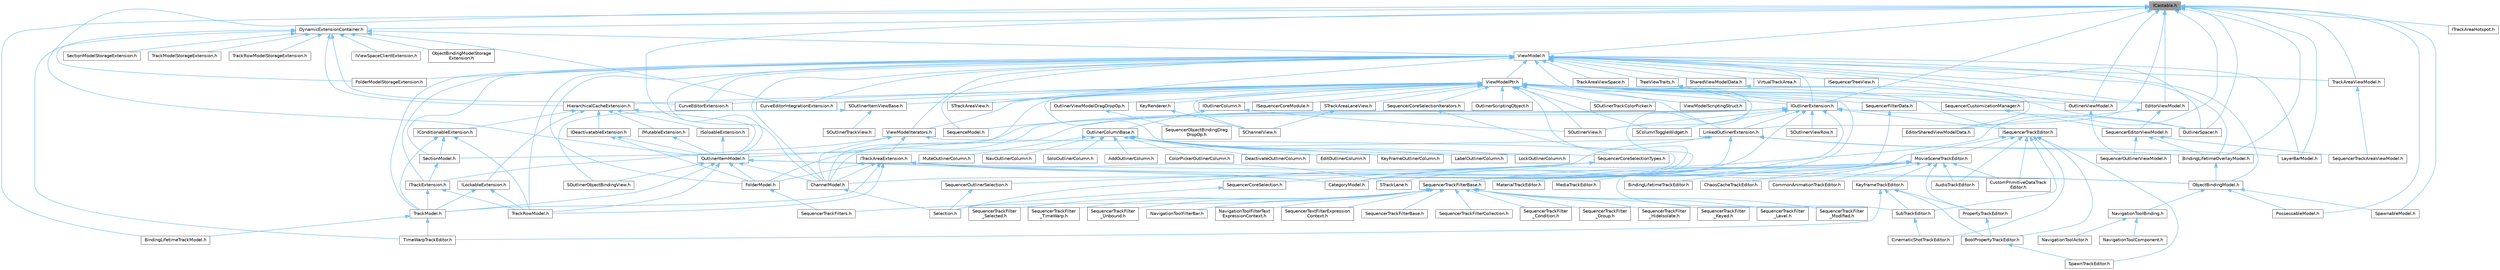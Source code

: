 digraph "ICastable.h"
{
 // INTERACTIVE_SVG=YES
 // LATEX_PDF_SIZE
  bgcolor="transparent";
  edge [fontname=Helvetica,fontsize=10,labelfontname=Helvetica,labelfontsize=10];
  node [fontname=Helvetica,fontsize=10,shape=box,height=0.2,width=0.4];
  Node1 [id="Node000001",label="ICastable.h",height=0.2,width=0.4,color="gray40", fillcolor="grey60", style="filled", fontcolor="black",tooltip=" "];
  Node1 -> Node2 [id="edge1_Node000001_Node000002",dir="back",color="steelblue1",style="solid",tooltip=" "];
  Node2 [id="Node000002",label="BindingLifetimeOverlayModel.h",height=0.2,width=0.4,color="grey40", fillcolor="white", style="filled",URL="$d2/d69/BindingLifetimeOverlayModel_8h.html",tooltip=" "];
  Node2 -> Node3 [id="edge2_Node000002_Node000003",dir="back",color="steelblue1",style="solid",tooltip=" "];
  Node3 [id="Node000003",label="ObjectBindingModel.h",height=0.2,width=0.4,color="grey40", fillcolor="white", style="filled",URL="$de/dbc/ObjectBindingModel_8h.html",tooltip=" "];
  Node3 -> Node4 [id="edge3_Node000003_Node000004",dir="back",color="steelblue1",style="solid",tooltip=" "];
  Node4 [id="Node000004",label="NavigationToolBinding.h",height=0.2,width=0.4,color="grey40", fillcolor="white", style="filled",URL="$d0/db5/NavigationToolBinding_8h.html",tooltip=" "];
  Node4 -> Node5 [id="edge4_Node000004_Node000005",dir="back",color="steelblue1",style="solid",tooltip=" "];
  Node5 [id="Node000005",label="NavigationToolActor.h",height=0.2,width=0.4,color="grey40", fillcolor="white", style="filled",URL="$d6/da8/NavigationToolActor_8h.html",tooltip=" "];
  Node4 -> Node6 [id="edge5_Node000004_Node000006",dir="back",color="steelblue1",style="solid",tooltip=" "];
  Node6 [id="Node000006",label="NavigationToolComponent.h",height=0.2,width=0.4,color="grey40", fillcolor="white", style="filled",URL="$d7/dfc/NavigationToolComponent_8h.html",tooltip=" "];
  Node3 -> Node7 [id="edge6_Node000003_Node000007",dir="back",color="steelblue1",style="solid",tooltip=" "];
  Node7 [id="Node000007",label="PossessableModel.h",height=0.2,width=0.4,color="grey40", fillcolor="white", style="filled",URL="$d5/d01/PossessableModel_8h.html",tooltip=" "];
  Node3 -> Node8 [id="edge7_Node000003_Node000008",dir="back",color="steelblue1",style="solid",tooltip=" "];
  Node8 [id="Node000008",label="SpawnableModel.h",height=0.2,width=0.4,color="grey40", fillcolor="white", style="filled",URL="$d0/dd5/SpawnableModel_8h.html",tooltip=" "];
  Node1 -> Node9 [id="edge8_Node000001_Node000009",dir="back",color="steelblue1",style="solid",tooltip=" "];
  Node9 [id="Node000009",label="BindingLifetimeTrackModel.h",height=0.2,width=0.4,color="grey40", fillcolor="white", style="filled",URL="$d5/d30/BindingLifetimeTrackModel_8h.html",tooltip=" "];
  Node1 -> Node10 [id="edge9_Node000001_Node000010",dir="back",color="steelblue1",style="solid",tooltip=" "];
  Node10 [id="Node000010",label="CategoryModel.h",height=0.2,width=0.4,color="grey40", fillcolor="white", style="filled",URL="$db/dfe/CategoryModel_8h.html",tooltip=" "];
  Node1 -> Node11 [id="edge10_Node000001_Node000011",dir="back",color="steelblue1",style="solid",tooltip=" "];
  Node11 [id="Node000011",label="ChannelModel.h",height=0.2,width=0.4,color="grey40", fillcolor="white", style="filled",URL="$de/d30/ChannelModel_8h.html",tooltip=" "];
  Node11 -> Node12 [id="edge11_Node000011_Node000012",dir="back",color="steelblue1",style="solid",tooltip=" "];
  Node12 [id="Node000012",label="Selection.h",height=0.2,width=0.4,color="grey40", fillcolor="white", style="filled",URL="$dd/dc2/Editor_2Sequencer_2Public_2MVVM_2Selection_2Selection_8h.html",tooltip=" "];
  Node1 -> Node13 [id="edge12_Node000001_Node000013",dir="back",color="steelblue1",style="solid",tooltip=" "];
  Node13 [id="Node000013",label="DynamicExtensionContainer.h",height=0.2,width=0.4,color="grey40", fillcolor="white", style="filled",URL="$db/d88/DynamicExtensionContainer_8h.html",tooltip=" "];
  Node13 -> Node14 [id="edge13_Node000013_Node000014",dir="back",color="steelblue1",style="solid",tooltip=" "];
  Node14 [id="Node000014",label="CurveEditorExtension.h",height=0.2,width=0.4,color="grey40", fillcolor="white", style="filled",URL="$da/d91/CurveEditorExtension_8h.html",tooltip=" "];
  Node13 -> Node15 [id="edge14_Node000013_Node000015",dir="back",color="steelblue1",style="solid",tooltip=" "];
  Node15 [id="Node000015",label="CurveEditorIntegrationExtension.h",height=0.2,width=0.4,color="grey40", fillcolor="white", style="filled",URL="$d9/ddc/CurveEditorIntegrationExtension_8h.html",tooltip=" "];
  Node13 -> Node16 [id="edge15_Node000013_Node000016",dir="back",color="steelblue1",style="solid",tooltip=" "];
  Node16 [id="Node000016",label="FolderModelStorageExtension.h",height=0.2,width=0.4,color="grey40", fillcolor="white", style="filled",URL="$d6/d60/FolderModelStorageExtension_8h.html",tooltip=" "];
  Node13 -> Node17 [id="edge16_Node000013_Node000017",dir="back",color="steelblue1",style="solid",tooltip=" "];
  Node17 [id="Node000017",label="HierarchicalCacheExtension.h",height=0.2,width=0.4,color="grey40", fillcolor="white", style="filled",URL="$da/d29/HierarchicalCacheExtension_8h.html",tooltip=" "];
  Node17 -> Node18 [id="edge17_Node000017_Node000018",dir="back",color="steelblue1",style="solid",tooltip=" "];
  Node18 [id="Node000018",label="IConditionableExtension.h",height=0.2,width=0.4,color="grey40", fillcolor="white", style="filled",URL="$d3/d60/IConditionableExtension_8h.html",tooltip=" "];
  Node18 -> Node19 [id="edge18_Node000018_Node000019",dir="back",color="steelblue1",style="solid",tooltip=" "];
  Node19 [id="Node000019",label="SectionModel.h",height=0.2,width=0.4,color="grey40", fillcolor="white", style="filled",URL="$d7/d0c/SectionModel_8h.html",tooltip=" "];
  Node19 -> Node20 [id="edge19_Node000019_Node000020",dir="back",color="steelblue1",style="solid",tooltip=" "];
  Node20 [id="Node000020",label="ITrackExtension.h",height=0.2,width=0.4,color="grey40", fillcolor="white", style="filled",URL="$d4/d09/ITrackExtension_8h.html",tooltip=" "];
  Node20 -> Node21 [id="edge20_Node000020_Node000021",dir="back",color="steelblue1",style="solid",tooltip=" "];
  Node21 [id="Node000021",label="TrackModel.h",height=0.2,width=0.4,color="grey40", fillcolor="white", style="filled",URL="$db/d94/TrackModel_8h.html",tooltip=" "];
  Node21 -> Node9 [id="edge21_Node000021_Node000009",dir="back",color="steelblue1",style="solid",tooltip=" "];
  Node21 -> Node22 [id="edge22_Node000021_Node000022",dir="back",color="steelblue1",style="solid",tooltip=" "];
  Node22 [id="Node000022",label="TimeWarpTrackEditor.h",height=0.2,width=0.4,color="grey40", fillcolor="white", style="filled",URL="$dc/d2e/TimeWarpTrackEditor_8h.html",tooltip=" "];
  Node20 -> Node23 [id="edge23_Node000020_Node000023",dir="back",color="steelblue1",style="solid",tooltip=" "];
  Node23 [id="Node000023",label="TrackRowModel.h",height=0.2,width=0.4,color="grey40", fillcolor="white", style="filled",URL="$d8/db5/TrackRowModel_8h.html",tooltip=" "];
  Node18 -> Node21 [id="edge24_Node000018_Node000021",dir="back",color="steelblue1",style="solid",tooltip=" "];
  Node18 -> Node23 [id="edge25_Node000018_Node000023",dir="back",color="steelblue1",style="solid",tooltip=" "];
  Node17 -> Node24 [id="edge26_Node000017_Node000024",dir="back",color="steelblue1",style="solid",tooltip=" "];
  Node24 [id="Node000024",label="IDeactivatableExtension.h",height=0.2,width=0.4,color="grey40", fillcolor="white", style="filled",URL="$dd/d9e/IDeactivatableExtension_8h.html",tooltip=" "];
  Node24 -> Node25 [id="edge27_Node000024_Node000025",dir="back",color="steelblue1",style="solid",tooltip=" "];
  Node25 [id="Node000025",label="FolderModel.h",height=0.2,width=0.4,color="grey40", fillcolor="white", style="filled",URL="$d4/d1d/FolderModel_8h.html",tooltip=" "];
  Node25 -> Node26 [id="edge28_Node000025_Node000026",dir="back",color="steelblue1",style="solid",tooltip=" "];
  Node26 [id="Node000026",label="SequencerTrackFilters.h",height=0.2,width=0.4,color="grey40", fillcolor="white", style="filled",URL="$df/d72/SequencerTrackFilters_8h.html",tooltip=" "];
  Node24 -> Node27 [id="edge29_Node000024_Node000027",dir="back",color="steelblue1",style="solid",tooltip=" "];
  Node27 [id="Node000027",label="OutlinerItemModel.h",height=0.2,width=0.4,color="grey40", fillcolor="white", style="filled",URL="$da/dbf/OutlinerItemModel_8h.html",tooltip=" "];
  Node27 -> Node10 [id="edge30_Node000027_Node000010",dir="back",color="steelblue1",style="solid",tooltip=" "];
  Node27 -> Node11 [id="edge31_Node000027_Node000011",dir="back",color="steelblue1",style="solid",tooltip=" "];
  Node27 -> Node25 [id="edge32_Node000027_Node000025",dir="back",color="steelblue1",style="solid",tooltip=" "];
  Node27 -> Node3 [id="edge33_Node000027_Node000003",dir="back",color="steelblue1",style="solid",tooltip=" "];
  Node27 -> Node28 [id="edge34_Node000027_Node000028",dir="back",color="steelblue1",style="solid",tooltip=" "];
  Node28 [id="Node000028",label="SOutlinerObjectBindingView.h",height=0.2,width=0.4,color="grey40", fillcolor="white", style="filled",URL="$d1/dfa/SOutlinerObjectBindingView_8h.html",tooltip=" "];
  Node27 -> Node21 [id="edge35_Node000027_Node000021",dir="back",color="steelblue1",style="solid",tooltip=" "];
  Node27 -> Node23 [id="edge36_Node000027_Node000023",dir="back",color="steelblue1",style="solid",tooltip=" "];
  Node17 -> Node29 [id="edge37_Node000017_Node000029",dir="back",color="steelblue1",style="solid",tooltip=" "];
  Node29 [id="Node000029",label="ILockableExtension.h",height=0.2,width=0.4,color="grey40", fillcolor="white", style="filled",URL="$dd/d3f/ILockableExtension_8h.html",tooltip=" "];
  Node29 -> Node21 [id="edge38_Node000029_Node000021",dir="back",color="steelblue1",style="solid",tooltip=" "];
  Node29 -> Node23 [id="edge39_Node000029_Node000023",dir="back",color="steelblue1",style="solid",tooltip=" "];
  Node17 -> Node30 [id="edge40_Node000017_Node000030",dir="back",color="steelblue1",style="solid",tooltip=" "];
  Node30 [id="Node000030",label="IMutableExtension.h",height=0.2,width=0.4,color="grey40", fillcolor="white", style="filled",URL="$d9/dca/IMutableExtension_8h.html",tooltip=" "];
  Node30 -> Node27 [id="edge41_Node000030_Node000027",dir="back",color="steelblue1",style="solid",tooltip=" "];
  Node17 -> Node31 [id="edge42_Node000017_Node000031",dir="back",color="steelblue1",style="solid",tooltip=" "];
  Node31 [id="Node000031",label="ISoloableExtension.h",height=0.2,width=0.4,color="grey40", fillcolor="white", style="filled",URL="$d8/d58/ISoloableExtension_8h.html",tooltip=" "];
  Node31 -> Node27 [id="edge43_Node000031_Node000027",dir="back",color="steelblue1",style="solid",tooltip=" "];
  Node17 -> Node27 [id="edge44_Node000017_Node000027",dir="back",color="steelblue1",style="solid",tooltip=" "];
  Node13 -> Node32 [id="edge45_Node000013_Node000032",dir="back",color="steelblue1",style="solid",tooltip=" "];
  Node32 [id="Node000032",label="IViewSpaceClientExtension.h",height=0.2,width=0.4,color="grey40", fillcolor="white", style="filled",URL="$d4/d5c/IViewSpaceClientExtension_8h.html",tooltip=" "];
  Node13 -> Node33 [id="edge46_Node000013_Node000033",dir="back",color="steelblue1",style="solid",tooltip=" "];
  Node33 [id="Node000033",label="ObjectBindingModelStorage\lExtension.h",height=0.2,width=0.4,color="grey40", fillcolor="white", style="filled",URL="$d0/d9f/ObjectBindingModelStorageExtension_8h.html",tooltip=" "];
  Node13 -> Node34 [id="edge47_Node000013_Node000034",dir="back",color="steelblue1",style="solid",tooltip=" "];
  Node34 [id="Node000034",label="SectionModelStorageExtension.h",height=0.2,width=0.4,color="grey40", fillcolor="white", style="filled",URL="$dd/d78/SectionModelStorageExtension_8h.html",tooltip=" "];
  Node13 -> Node22 [id="edge48_Node000013_Node000022",dir="back",color="steelblue1",style="solid",tooltip=" "];
  Node13 -> Node35 [id="edge49_Node000013_Node000035",dir="back",color="steelblue1",style="solid",tooltip=" "];
  Node35 [id="Node000035",label="TrackModelStorageExtension.h",height=0.2,width=0.4,color="grey40", fillcolor="white", style="filled",URL="$d8/d98/TrackModelStorageExtension_8h.html",tooltip=" "];
  Node13 -> Node36 [id="edge50_Node000013_Node000036",dir="back",color="steelblue1",style="solid",tooltip=" "];
  Node36 [id="Node000036",label="TrackRowModelStorageExtension.h",height=0.2,width=0.4,color="grey40", fillcolor="white", style="filled",URL="$d7/d9d/TrackRowModelStorageExtension_8h.html",tooltip=" "];
  Node13 -> Node37 [id="edge51_Node000013_Node000037",dir="back",color="steelblue1",style="solid",tooltip=" "];
  Node37 [id="Node000037",label="ViewModel.h",height=0.2,width=0.4,color="grey40", fillcolor="white", style="filled",URL="$d1/df9/ViewModel_8h.html",tooltip=" "];
  Node37 -> Node2 [id="edge52_Node000037_Node000002",dir="back",color="steelblue1",style="solid",tooltip=" "];
  Node37 -> Node10 [id="edge53_Node000037_Node000010",dir="back",color="steelblue1",style="solid",tooltip=" "];
  Node37 -> Node11 [id="edge54_Node000037_Node000011",dir="back",color="steelblue1",style="solid",tooltip=" "];
  Node37 -> Node14 [id="edge55_Node000037_Node000014",dir="back",color="steelblue1",style="solid",tooltip=" "];
  Node37 -> Node15 [id="edge56_Node000037_Node000015",dir="back",color="steelblue1",style="solid",tooltip=" "];
  Node37 -> Node38 [id="edge57_Node000037_Node000038",dir="back",color="steelblue1",style="solid",tooltip=" "];
  Node38 [id="Node000038",label="EditorViewModel.h",height=0.2,width=0.4,color="grey40", fillcolor="white", style="filled",URL="$da/d6b/EditorViewModel_8h.html",tooltip=" "];
  Node38 -> Node39 [id="edge58_Node000038_Node000039",dir="back",color="steelblue1",style="solid",tooltip=" "];
  Node39 [id="Node000039",label="EditorSharedViewModelData.h",height=0.2,width=0.4,color="grey40", fillcolor="white", style="filled",URL="$dd/dc7/EditorSharedViewModelData_8h.html",tooltip=" "];
  Node38 -> Node40 [id="edge59_Node000038_Node000040",dir="back",color="steelblue1",style="solid",tooltip=" "];
  Node40 [id="Node000040",label="SequencerEditorViewModel.h",height=0.2,width=0.4,color="grey40", fillcolor="white", style="filled",URL="$da/d57/SequencerEditorViewModel_8h.html",tooltip=" "];
  Node40 -> Node2 [id="edge60_Node000040_Node000002",dir="back",color="steelblue1",style="solid",tooltip=" "];
  Node40 -> Node41 [id="edge61_Node000040_Node000041",dir="back",color="steelblue1",style="solid",tooltip=" "];
  Node41 [id="Node000041",label="SequencerOutlinerViewModel.h",height=0.2,width=0.4,color="grey40", fillcolor="white", style="filled",URL="$da/d12/SequencerOutlinerViewModel_8h.html",tooltip=" "];
  Node40 -> Node42 [id="edge62_Node000040_Node000042",dir="back",color="steelblue1",style="solid",tooltip=" "];
  Node42 [id="Node000042",label="SequencerTrackAreaViewModel.h",height=0.2,width=0.4,color="grey40", fillcolor="white", style="filled",URL="$d9/dd2/SequencerTrackAreaViewModel_8h.html",tooltip=" "];
  Node37 -> Node25 [id="edge63_Node000037_Node000025",dir="back",color="steelblue1",style="solid",tooltip=" "];
  Node37 -> Node16 [id="edge64_Node000037_Node000016",dir="back",color="steelblue1",style="solid",tooltip=" "];
  Node37 -> Node43 [id="edge65_Node000037_Node000043",dir="back",color="steelblue1",style="solid",tooltip=" "];
  Node43 [id="Node000043",label="IOutlinerExtension.h",height=0.2,width=0.4,color="grey40", fillcolor="white", style="filled",URL="$db/d1a/IOutlinerExtension_8h.html",tooltip=" "];
  Node43 -> Node10 [id="edge66_Node000043_Node000010",dir="back",color="steelblue1",style="solid",tooltip=" "];
  Node43 -> Node11 [id="edge67_Node000043_Node000011",dir="back",color="steelblue1",style="solid",tooltip=" "];
  Node43 -> Node25 [id="edge68_Node000043_Node000025",dir="back",color="steelblue1",style="solid",tooltip=" "];
  Node43 -> Node44 [id="edge69_Node000043_Node000044",dir="back",color="steelblue1",style="solid",tooltip=" "];
  Node44 [id="Node000044",label="ISequencerTrackEditor.h",height=0.2,width=0.4,color="grey40", fillcolor="white", style="filled",URL="$df/dca/ISequencerTrackEditor_8h.html",tooltip=" "];
  Node44 -> Node45 [id="edge70_Node000044_Node000045",dir="back",color="steelblue1",style="solid",tooltip=" "];
  Node45 [id="Node000045",label="AudioTrackEditor.h",height=0.2,width=0.4,color="grey40", fillcolor="white", style="filled",URL="$dd/d96/AudioTrackEditor_8h.html",tooltip=" "];
  Node44 -> Node46 [id="edge71_Node000044_Node000046",dir="back",color="steelblue1",style="solid",tooltip=" "];
  Node46 [id="Node000046",label="BoolPropertyTrackEditor.h",height=0.2,width=0.4,color="grey40", fillcolor="white", style="filled",URL="$db/d07/BoolPropertyTrackEditor_8h.html",tooltip=" "];
  Node46 -> Node47 [id="edge72_Node000046_Node000047",dir="back",color="steelblue1",style="solid",tooltip=" "];
  Node47 [id="Node000047",label="SpawnTrackEditor.h",height=0.2,width=0.4,color="grey40", fillcolor="white", style="filled",URL="$d5/dac/SpawnTrackEditor_8h.html",tooltip=" "];
  Node44 -> Node48 [id="edge73_Node000044_Node000048",dir="back",color="steelblue1",style="solid",tooltip=" "];
  Node48 [id="Node000048",label="CinematicShotTrackEditor.h",height=0.2,width=0.4,color="grey40", fillcolor="white", style="filled",URL="$d3/d0c/CinematicShotTrackEditor_8h.html",tooltip=" "];
  Node44 -> Node49 [id="edge74_Node000044_Node000049",dir="back",color="steelblue1",style="solid",tooltip=" "];
  Node49 [id="Node000049",label="CustomPrimitiveDataTrack\lEditor.h",height=0.2,width=0.4,color="grey40", fillcolor="white", style="filled",URL="$dc/d8f/CustomPrimitiveDataTrackEditor_8h.html",tooltip=" "];
  Node44 -> Node50 [id="edge75_Node000044_Node000050",dir="back",color="steelblue1",style="solid",tooltip=" "];
  Node50 [id="Node000050",label="MaterialTrackEditor.h",height=0.2,width=0.4,color="grey40", fillcolor="white", style="filled",URL="$d1/d9f/MaterialTrackEditor_8h.html",tooltip=" "];
  Node44 -> Node51 [id="edge76_Node000044_Node000051",dir="back",color="steelblue1",style="solid",tooltip=" "];
  Node51 [id="Node000051",label="MovieSceneTrackEditor.h",height=0.2,width=0.4,color="grey40", fillcolor="white", style="filled",URL="$db/d6c/MovieSceneTrackEditor_8h.html",tooltip=" "];
  Node51 -> Node45 [id="edge77_Node000051_Node000045",dir="back",color="steelblue1",style="solid",tooltip=" "];
  Node51 -> Node52 [id="edge78_Node000051_Node000052",dir="back",color="steelblue1",style="solid",tooltip=" "];
  Node52 [id="Node000052",label="BindingLifetimeTrackEditor.h",height=0.2,width=0.4,color="grey40", fillcolor="white", style="filled",URL="$db/d3c/BindingLifetimeTrackEditor_8h.html",tooltip=" "];
  Node51 -> Node53 [id="edge79_Node000051_Node000053",dir="back",color="steelblue1",style="solid",tooltip=" "];
  Node53 [id="Node000053",label="ChaosCacheTrackEditor.h",height=0.2,width=0.4,color="grey40", fillcolor="white", style="filled",URL="$db/d36/ChaosCacheTrackEditor_8h.html",tooltip=" "];
  Node51 -> Node54 [id="edge80_Node000051_Node000054",dir="back",color="steelblue1",style="solid",tooltip=" "];
  Node54 [id="Node000054",label="CommonAnimationTrackEditor.h",height=0.2,width=0.4,color="grey40", fillcolor="white", style="filled",URL="$d9/d6e/CommonAnimationTrackEditor_8h.html",tooltip=" "];
  Node51 -> Node49 [id="edge81_Node000051_Node000049",dir="back",color="steelblue1",style="solid",tooltip=" "];
  Node51 -> Node55 [id="edge82_Node000051_Node000055",dir="back",color="steelblue1",style="solid",tooltip=" "];
  Node55 [id="Node000055",label="KeyframeTrackEditor.h",height=0.2,width=0.4,color="grey40", fillcolor="white", style="filled",URL="$dd/d47/KeyframeTrackEditor_8h.html",tooltip=" "];
  Node55 -> Node46 [id="edge83_Node000055_Node000046",dir="back",color="steelblue1",style="solid",tooltip=" "];
  Node55 -> Node56 [id="edge84_Node000055_Node000056",dir="back",color="steelblue1",style="solid",tooltip=" "];
  Node56 [id="Node000056",label="PropertyTrackEditor.h",height=0.2,width=0.4,color="grey40", fillcolor="white", style="filled",URL="$da/d9a/PropertyTrackEditor_8h.html",tooltip=" "];
  Node56 -> Node46 [id="edge85_Node000056_Node000046",dir="back",color="steelblue1",style="solid",tooltip=" "];
  Node55 -> Node57 [id="edge86_Node000055_Node000057",dir="back",color="steelblue1",style="solid",tooltip=" "];
  Node57 [id="Node000057",label="SubTrackEditor.h",height=0.2,width=0.4,color="grey40", fillcolor="white", style="filled",URL="$d8/d5b/SubTrackEditor_8h.html",tooltip=" "];
  Node57 -> Node48 [id="edge87_Node000057_Node000048",dir="back",color="steelblue1",style="solid",tooltip=" "];
  Node55 -> Node22 [id="edge88_Node000055_Node000022",dir="back",color="steelblue1",style="solid",tooltip=" "];
  Node51 -> Node50 [id="edge89_Node000051_Node000050",dir="back",color="steelblue1",style="solid",tooltip=" "];
  Node51 -> Node58 [id="edge90_Node000051_Node000058",dir="back",color="steelblue1",style="solid",tooltip=" "];
  Node58 [id="Node000058",label="MediaTrackEditor.h",height=0.2,width=0.4,color="grey40", fillcolor="white", style="filled",URL="$d0/d41/MediaTrackEditor_8h.html",tooltip=" "];
  Node51 -> Node56 [id="edge91_Node000051_Node000056",dir="back",color="steelblue1",style="solid",tooltip=" "];
  Node51 -> Node59 [id="edge92_Node000051_Node000059",dir="back",color="steelblue1",style="solid",tooltip=" "];
  Node59 [id="Node000059",label="SequencerTrackFilterBase.h",height=0.2,width=0.4,color="grey40", fillcolor="white", style="filled",URL="$d8/def/Filters_2SequencerTrackFilterBase_8h.html",tooltip=" "];
  Node59 -> Node60 [id="edge93_Node000059_Node000060",dir="back",color="steelblue1",style="solid",tooltip=" "];
  Node60 [id="Node000060",label="NavigationToolFilterBar.h",height=0.2,width=0.4,color="grey40", fillcolor="white", style="filled",URL="$df/d14/NavigationToolFilterBar_8h.html",tooltip=" "];
  Node59 -> Node61 [id="edge94_Node000059_Node000061",dir="back",color="steelblue1",style="solid",tooltip=" "];
  Node61 [id="Node000061",label="NavigationToolFilterText\lExpressionContext.h",height=0.2,width=0.4,color="grey40", fillcolor="white", style="filled",URL="$d8/dd2/NavigationToolFilterTextExpressionContext_8h.html",tooltip=" "];
  Node59 -> Node62 [id="edge95_Node000059_Node000062",dir="back",color="steelblue1",style="solid",tooltip=" "];
  Node62 [id="Node000062",label="SequencerTextFilterExpression\lContext.h",height=0.2,width=0.4,color="grey40", fillcolor="white", style="filled",URL="$d0/d9f/SequencerTextFilterExpressionContext_8h.html",tooltip=" "];
  Node59 -> Node63 [id="edge96_Node000059_Node000063",dir="back",color="steelblue1",style="solid",tooltip=" "];
  Node63 [id="Node000063",label="SequencerTrackFilterBase.h",height=0.2,width=0.4,color="grey40", fillcolor="white", style="filled",URL="$d8/d4d/SequencerTrackFilterBase_8h.html",tooltip=" "];
  Node59 -> Node64 [id="edge97_Node000059_Node000064",dir="back",color="steelblue1",style="solid",tooltip=" "];
  Node64 [id="Node000064",label="SequencerTrackFilterCollection.h",height=0.2,width=0.4,color="grey40", fillcolor="white", style="filled",URL="$d8/de2/SequencerTrackFilterCollection_8h.html",tooltip=" "];
  Node59 -> Node65 [id="edge98_Node000059_Node000065",dir="back",color="steelblue1",style="solid",tooltip=" "];
  Node65 [id="Node000065",label="SequencerTrackFilter\l_Condition.h",height=0.2,width=0.4,color="grey40", fillcolor="white", style="filled",URL="$df/d17/SequencerTrackFilter__Condition_8h.html",tooltip=" "];
  Node59 -> Node66 [id="edge99_Node000059_Node000066",dir="back",color="steelblue1",style="solid",tooltip=" "];
  Node66 [id="Node000066",label="SequencerTrackFilter\l_Group.h",height=0.2,width=0.4,color="grey40", fillcolor="white", style="filled",URL="$da/dea/SequencerTrackFilter__Group_8h.html",tooltip=" "];
  Node59 -> Node67 [id="edge100_Node000059_Node000067",dir="back",color="steelblue1",style="solid",tooltip=" "];
  Node67 [id="Node000067",label="SequencerTrackFilter\l_HideIsolate.h",height=0.2,width=0.4,color="grey40", fillcolor="white", style="filled",URL="$d3/d55/SequencerTrackFilter__HideIsolate_8h.html",tooltip=" "];
  Node59 -> Node68 [id="edge101_Node000059_Node000068",dir="back",color="steelblue1",style="solid",tooltip=" "];
  Node68 [id="Node000068",label="SequencerTrackFilter\l_Keyed.h",height=0.2,width=0.4,color="grey40", fillcolor="white", style="filled",URL="$d4/d2d/SequencerTrackFilter__Keyed_8h.html",tooltip=" "];
  Node59 -> Node69 [id="edge102_Node000059_Node000069",dir="back",color="steelblue1",style="solid",tooltip=" "];
  Node69 [id="Node000069",label="SequencerTrackFilter\l_Level.h",height=0.2,width=0.4,color="grey40", fillcolor="white", style="filled",URL="$d2/d6c/SequencerTrackFilter__Level_8h.html",tooltip=" "];
  Node59 -> Node70 [id="edge103_Node000059_Node000070",dir="back",color="steelblue1",style="solid",tooltip=" "];
  Node70 [id="Node000070",label="SequencerTrackFilter\l_Modified.h",height=0.2,width=0.4,color="grey40", fillcolor="white", style="filled",URL="$d0/dd9/SequencerTrackFilter__Modified_8h.html",tooltip=" "];
  Node59 -> Node71 [id="edge104_Node000059_Node000071",dir="back",color="steelblue1",style="solid",tooltip=" "];
  Node71 [id="Node000071",label="SequencerTrackFilter\l_Selected.h",height=0.2,width=0.4,color="grey40", fillcolor="white", style="filled",URL="$dc/d54/SequencerTrackFilter__Selected_8h.html",tooltip=" "];
  Node59 -> Node72 [id="edge105_Node000059_Node000072",dir="back",color="steelblue1",style="solid",tooltip=" "];
  Node72 [id="Node000072",label="SequencerTrackFilter\l_TimeWarp.h",height=0.2,width=0.4,color="grey40", fillcolor="white", style="filled",URL="$d6/dd0/SequencerTrackFilter__TimeWarp_8h.html",tooltip=" "];
  Node59 -> Node73 [id="edge106_Node000059_Node000073",dir="back",color="steelblue1",style="solid",tooltip=" "];
  Node73 [id="Node000073",label="SequencerTrackFilter\l_Unbound.h",height=0.2,width=0.4,color="grey40", fillcolor="white", style="filled",URL="$d0/dd1/SequencerTrackFilter__Unbound_8h.html",tooltip=" "];
  Node59 -> Node26 [id="edge107_Node000059_Node000026",dir="back",color="steelblue1",style="solid",tooltip=" "];
  Node51 -> Node57 [id="edge108_Node000051_Node000057",dir="back",color="steelblue1",style="solid",tooltip=" "];
  Node44 -> Node47 [id="edge109_Node000044_Node000047",dir="back",color="steelblue1",style="solid",tooltip=" "];
  Node44 -> Node57 [id="edge110_Node000044_Node000057",dir="back",color="steelblue1",style="solid",tooltip=" "];
  Node43 -> Node74 [id="edge111_Node000043_Node000074",dir="back",color="steelblue1",style="solid",tooltip=" "];
  Node74 [id="Node000074",label="LinkedOutlinerExtension.h",height=0.2,width=0.4,color="grey40", fillcolor="white", style="filled",URL="$da/d0f/LinkedOutlinerExtension_8h.html",tooltip=" "];
  Node74 -> Node2 [id="edge112_Node000074_Node000002",dir="back",color="steelblue1",style="solid",tooltip=" "];
  Node74 -> Node10 [id="edge113_Node000074_Node000010",dir="back",color="steelblue1",style="solid",tooltip=" "];
  Node74 -> Node11 [id="edge114_Node000074_Node000011",dir="back",color="steelblue1",style="solid",tooltip=" "];
  Node74 -> Node75 [id="edge115_Node000074_Node000075",dir="back",color="steelblue1",style="solid",tooltip=" "];
  Node75 [id="Node000075",label="LayerBarModel.h",height=0.2,width=0.4,color="grey40", fillcolor="white", style="filled",URL="$dd/daa/LayerBarModel_8h.html",tooltip=" "];
  Node74 -> Node19 [id="edge116_Node000074_Node000019",dir="back",color="steelblue1",style="solid",tooltip=" "];
  Node43 -> Node27 [id="edge117_Node000043_Node000027",dir="back",color="steelblue1",style="solid",tooltip=" "];
  Node43 -> Node76 [id="edge118_Node000043_Node000076",dir="back",color="steelblue1",style="solid",tooltip=" "];
  Node76 [id="Node000076",label="OutlinerSpacer.h",height=0.2,width=0.4,color="grey40", fillcolor="white", style="filled",URL="$dd/d3e/OutlinerSpacer_8h.html",tooltip=" "];
  Node43 -> Node77 [id="edge119_Node000043_Node000077",dir="back",color="steelblue1",style="solid",tooltip=" "];
  Node77 [id="Node000077",label="SColumnToggleWidget.h",height=0.2,width=0.4,color="grey40", fillcolor="white", style="filled",URL="$de/d8d/SColumnToggleWidget_8h.html",tooltip=" "];
  Node43 -> Node78 [id="edge120_Node000043_Node000078",dir="back",color="steelblue1",style="solid",tooltip=" "];
  Node78 [id="Node000078",label="SOutlinerView.h",height=0.2,width=0.4,color="grey40", fillcolor="white", style="filled",URL="$d5/de1/SOutlinerView_8h.html",tooltip=" "];
  Node43 -> Node79 [id="edge121_Node000043_Node000079",dir="back",color="steelblue1",style="solid",tooltip=" "];
  Node79 [id="Node000079",label="SOutlinerViewRow.h",height=0.2,width=0.4,color="grey40", fillcolor="white", style="filled",URL="$db/de3/SOutlinerViewRow_8h.html",tooltip=" "];
  Node43 -> Node80 [id="edge122_Node000043_Node000080",dir="back",color="steelblue1",style="solid",tooltip=" "];
  Node80 [id="Node000080",label="STrackLane.h",height=0.2,width=0.4,color="grey40", fillcolor="white", style="filled",URL="$d2/d8f/STrackLane_8h.html",tooltip=" "];
  Node43 -> Node81 [id="edge123_Node000043_Node000081",dir="back",color="steelblue1",style="solid",tooltip=" "];
  Node81 [id="Node000081",label="SequenceModel.h",height=0.2,width=0.4,color="grey40", fillcolor="white", style="filled",URL="$d4/d28/SequenceModel_8h.html",tooltip=" "];
  Node37 -> Node82 [id="edge124_Node000037_Node000082",dir="back",color="steelblue1",style="solid",tooltip=" "];
  Node82 [id="Node000082",label="ISequencerTreeView.h",height=0.2,width=0.4,color="grey40", fillcolor="white", style="filled",URL="$df/db6/ISequencerTreeView_8h.html",tooltip=" "];
  Node37 -> Node20 [id="edge125_Node000037_Node000020",dir="back",color="steelblue1",style="solid",tooltip=" "];
  Node37 -> Node75 [id="edge126_Node000037_Node000075",dir="back",color="steelblue1",style="solid",tooltip=" "];
  Node37 -> Node3 [id="edge127_Node000037_Node000003",dir="back",color="steelblue1",style="solid",tooltip=" "];
  Node37 -> Node27 [id="edge128_Node000037_Node000027",dir="back",color="steelblue1",style="solid",tooltip=" "];
  Node37 -> Node76 [id="edge129_Node000037_Node000076",dir="back",color="steelblue1",style="solid",tooltip=" "];
  Node37 -> Node83 [id="edge130_Node000037_Node000083",dir="back",color="steelblue1",style="solid",tooltip=" "];
  Node83 [id="Node000083",label="OutlinerViewModel.h",height=0.2,width=0.4,color="grey40", fillcolor="white", style="filled",URL="$dd/d41/OutlinerViewModel_8h.html",tooltip=" "];
  Node83 -> Node41 [id="edge131_Node000083_Node000041",dir="back",color="steelblue1",style="solid",tooltip=" "];
  Node37 -> Node84 [id="edge132_Node000037_Node000084",dir="back",color="steelblue1",style="solid",tooltip=" "];
  Node84 [id="Node000084",label="STrackAreaView.h",height=0.2,width=0.4,color="grey40", fillcolor="white", style="filled",URL="$de/d32/STrackAreaView_8h.html",tooltip=" "];
  Node37 -> Node19 [id="edge133_Node000037_Node000019",dir="back",color="steelblue1",style="solid",tooltip=" "];
  Node37 -> Node81 [id="edge134_Node000037_Node000081",dir="back",color="steelblue1",style="solid",tooltip=" "];
  Node37 -> Node85 [id="edge135_Node000037_Node000085",dir="back",color="steelblue1",style="solid",tooltip=" "];
  Node85 [id="Node000085",label="SharedViewModelData.h",height=0.2,width=0.4,color="grey40", fillcolor="white", style="filled",URL="$da/df4/SharedViewModelData_8h.html",tooltip=" "];
  Node85 -> Node39 [id="edge136_Node000085_Node000039",dir="back",color="steelblue1",style="solid",tooltip=" "];
  Node37 -> Node86 [id="edge137_Node000037_Node000086",dir="back",color="steelblue1",style="solid",tooltip=" "];
  Node86 [id="Node000086",label="TrackAreaViewModel.h",height=0.2,width=0.4,color="grey40", fillcolor="white", style="filled",URL="$dd/d8e/TrackAreaViewModel_8h.html",tooltip=" "];
  Node86 -> Node42 [id="edge138_Node000086_Node000042",dir="back",color="steelblue1",style="solid",tooltip=" "];
  Node37 -> Node87 [id="edge139_Node000037_Node000087",dir="back",color="steelblue1",style="solid",tooltip=" "];
  Node87 [id="Node000087",label="TrackAreaViewSpace.h",height=0.2,width=0.4,color="grey40", fillcolor="white", style="filled",URL="$d8/d1e/TrackAreaViewSpace_8h.html",tooltip=" "];
  Node37 -> Node21 [id="edge140_Node000037_Node000021",dir="back",color="steelblue1",style="solid",tooltip=" "];
  Node37 -> Node23 [id="edge141_Node000037_Node000023",dir="back",color="steelblue1",style="solid",tooltip=" "];
  Node37 -> Node88 [id="edge142_Node000037_Node000088",dir="back",color="steelblue1",style="solid",tooltip=" "];
  Node88 [id="Node000088",label="TreeViewTraits.h",height=0.2,width=0.4,color="grey40", fillcolor="white", style="filled",URL="$d2/d3b/TreeViewTraits_8h.html",tooltip=" "];
  Node88 -> Node43 [id="edge143_Node000088_Node000043",dir="back",color="steelblue1",style="solid",tooltip=" "];
  Node88 -> Node78 [id="edge144_Node000088_Node000078",dir="back",color="steelblue1",style="solid",tooltip=" "];
  Node37 -> Node89 [id="edge145_Node000037_Node000089",dir="back",color="steelblue1",style="solid",tooltip=" "];
  Node89 [id="Node000089",label="ViewModelIterators.h",height=0.2,width=0.4,color="grey40", fillcolor="white", style="filled",URL="$d8/d24/ViewModelIterators_8h.html",tooltip=" "];
  Node89 -> Node10 [id="edge146_Node000089_Node000010",dir="back",color="steelblue1",style="solid",tooltip=" "];
  Node89 -> Node11 [id="edge147_Node000089_Node000011",dir="back",color="steelblue1",style="solid",tooltip=" "];
  Node89 -> Node90 [id="edge148_Node000089_Node000090",dir="back",color="steelblue1",style="solid",tooltip=" "];
  Node90 [id="Node000090",label="ITrackAreaExtension.h",height=0.2,width=0.4,color="grey40", fillcolor="white", style="filled",URL="$d4/d6c/ITrackAreaExtension_8h.html",tooltip=" "];
  Node90 -> Node10 [id="edge149_Node000090_Node000010",dir="back",color="steelblue1",style="solid",tooltip=" "];
  Node90 -> Node11 [id="edge150_Node000090_Node000011",dir="back",color="steelblue1",style="solid",tooltip=" "];
  Node90 -> Node25 [id="edge151_Node000090_Node000025",dir="back",color="steelblue1",style="solid",tooltip=" "];
  Node90 -> Node3 [id="edge152_Node000090_Node000003",dir="back",color="steelblue1",style="solid",tooltip=" "];
  Node90 -> Node80 [id="edge153_Node000090_Node000080",dir="back",color="steelblue1",style="solid",tooltip=" "];
  Node90 -> Node21 [id="edge154_Node000090_Node000021",dir="back",color="steelblue1",style="solid",tooltip=" "];
  Node90 -> Node23 [id="edge155_Node000090_Node000023",dir="back",color="steelblue1",style="solid",tooltip=" "];
  Node89 -> Node20 [id="edge156_Node000089_Node000020",dir="back",color="steelblue1",style="solid",tooltip=" "];
  Node37 -> Node91 [id="edge157_Node000037_Node000091",dir="back",color="steelblue1",style="solid",tooltip=" "];
  Node91 [id="Node000091",label="ViewModelPtr.h",height=0.2,width=0.4,color="grey40", fillcolor="white", style="filled",URL="$dc/d8f/ViewModelPtr_8h.html",tooltip=" "];
  Node91 -> Node10 [id="edge158_Node000091_Node000010",dir="back",color="steelblue1",style="solid",tooltip=" "];
  Node91 -> Node11 [id="edge159_Node000091_Node000011",dir="back",color="steelblue1",style="solid",tooltip=" "];
  Node91 -> Node14 [id="edge160_Node000091_Node000014",dir="back",color="steelblue1",style="solid",tooltip=" "];
  Node91 -> Node15 [id="edge161_Node000091_Node000015",dir="back",color="steelblue1",style="solid",tooltip=" "];
  Node91 -> Node38 [id="edge162_Node000091_Node000038",dir="back",color="steelblue1",style="solid",tooltip=" "];
  Node91 -> Node17 [id="edge163_Node000091_Node000017",dir="back",color="steelblue1",style="solid",tooltip=" "];
  Node91 -> Node92 [id="edge164_Node000091_Node000092",dir="back",color="steelblue1",style="solid",tooltip=" "];
  Node92 [id="Node000092",label="IOutlinerColumn.h",height=0.2,width=0.4,color="grey40", fillcolor="white", style="filled",URL="$d7/da4/IOutlinerColumn_8h.html",tooltip=" "];
  Node92 -> Node93 [id="edge165_Node000092_Node000093",dir="back",color="steelblue1",style="solid",tooltip=" "];
  Node93 [id="Node000093",label="OutlinerColumnBase.h",height=0.2,width=0.4,color="grey40", fillcolor="white", style="filled",URL="$df/dab/OutlinerColumnBase_8h.html",tooltip=" "];
  Node93 -> Node94 [id="edge166_Node000093_Node000094",dir="back",color="steelblue1",style="solid",tooltip=" "];
  Node94 [id="Node000094",label="AddOutlinerColumn.h",height=0.2,width=0.4,color="grey40", fillcolor="white", style="filled",URL="$d3/d3a/AddOutlinerColumn_8h.html",tooltip=" "];
  Node93 -> Node95 [id="edge167_Node000093_Node000095",dir="back",color="steelblue1",style="solid",tooltip=" "];
  Node95 [id="Node000095",label="ColorPickerOutlinerColumn.h",height=0.2,width=0.4,color="grey40", fillcolor="white", style="filled",URL="$d5/da7/ColorPickerOutlinerColumn_8h.html",tooltip=" "];
  Node93 -> Node96 [id="edge168_Node000093_Node000096",dir="back",color="steelblue1",style="solid",tooltip=" "];
  Node96 [id="Node000096",label="DeactivateOutlinerColumn.h",height=0.2,width=0.4,color="grey40", fillcolor="white", style="filled",URL="$d8/d5a/DeactivateOutlinerColumn_8h.html",tooltip=" "];
  Node93 -> Node97 [id="edge169_Node000093_Node000097",dir="back",color="steelblue1",style="solid",tooltip=" "];
  Node97 [id="Node000097",label="EditOutlinerColumn.h",height=0.2,width=0.4,color="grey40", fillcolor="white", style="filled",URL="$de/d18/EditOutlinerColumn_8h.html",tooltip=" "];
  Node93 -> Node98 [id="edge170_Node000093_Node000098",dir="back",color="steelblue1",style="solid",tooltip=" "];
  Node98 [id="Node000098",label="KeyFrameOutlinerColumn.h",height=0.2,width=0.4,color="grey40", fillcolor="white", style="filled",URL="$df/da3/KeyFrameOutlinerColumn_8h.html",tooltip=" "];
  Node93 -> Node99 [id="edge171_Node000093_Node000099",dir="back",color="steelblue1",style="solid",tooltip=" "];
  Node99 [id="Node000099",label="LabelOutlinerColumn.h",height=0.2,width=0.4,color="grey40", fillcolor="white", style="filled",URL="$d5/dba/LabelOutlinerColumn_8h.html",tooltip=" "];
  Node93 -> Node100 [id="edge172_Node000093_Node000100",dir="back",color="steelblue1",style="solid",tooltip=" "];
  Node100 [id="Node000100",label="LockOutlinerColumn.h",height=0.2,width=0.4,color="grey40", fillcolor="white", style="filled",URL="$d1/d70/LockOutlinerColumn_8h.html",tooltip=" "];
  Node93 -> Node101 [id="edge173_Node000093_Node000101",dir="back",color="steelblue1",style="solid",tooltip=" "];
  Node101 [id="Node000101",label="MuteOutlinerColumn.h",height=0.2,width=0.4,color="grey40", fillcolor="white", style="filled",URL="$d9/d68/MuteOutlinerColumn_8h.html",tooltip=" "];
  Node93 -> Node102 [id="edge174_Node000093_Node000102",dir="back",color="steelblue1",style="solid",tooltip=" "];
  Node102 [id="Node000102",label="NavOutlinerColumn.h",height=0.2,width=0.4,color="grey40", fillcolor="white", style="filled",URL="$d5/d7c/NavOutlinerColumn_8h.html",tooltip=" "];
  Node93 -> Node103 [id="edge175_Node000093_Node000103",dir="back",color="steelblue1",style="solid",tooltip=" "];
  Node103 [id="Node000103",label="SoloOutlinerColumn.h",height=0.2,width=0.4,color="grey40", fillcolor="white", style="filled",URL="$d5/dec/SoloOutlinerColumn_8h.html",tooltip=" "];
  Node92 -> Node78 [id="edge176_Node000092_Node000078",dir="back",color="steelblue1",style="solid",tooltip=" "];
  Node91 -> Node43 [id="edge177_Node000091_Node000043",dir="back",color="steelblue1",style="solid",tooltip=" "];
  Node91 -> Node104 [id="edge178_Node000091_Node000104",dir="back",color="steelblue1",style="solid",tooltip=" "];
  Node104 [id="Node000104",label="ISequencerCoreModule.h",height=0.2,width=0.4,color="grey40", fillcolor="white", style="filled",URL="$d8/dd3/ISequencerCoreModule_8h.html",tooltip=" "];
  Node91 -> Node44 [id="edge179_Node000091_Node000044",dir="back",color="steelblue1",style="solid",tooltip=" "];
  Node91 -> Node105 [id="edge180_Node000091_Node000105",dir="back",color="steelblue1",style="solid",tooltip=" "];
  Node105 [id="Node000105",label="KeyRenderer.h",height=0.2,width=0.4,color="grey40", fillcolor="white", style="filled",URL="$d1/d2c/KeyRenderer_8h.html",tooltip=" "];
  Node105 -> Node106 [id="edge181_Node000105_Node000106",dir="back",color="steelblue1",style="solid",tooltip=" "];
  Node106 [id="Node000106",label="SChannelView.h",height=0.2,width=0.4,color="grey40", fillcolor="white", style="filled",URL="$d8/d78/SChannelView_8h.html",tooltip=" "];
  Node91 -> Node74 [id="edge182_Node000091_Node000074",dir="back",color="steelblue1",style="solid",tooltip=" "];
  Node91 -> Node107 [id="edge183_Node000091_Node000107",dir="back",color="steelblue1",style="solid",tooltip=" "];
  Node107 [id="Node000107",label="OutlinerScriptingObject.h",height=0.2,width=0.4,color="grey40", fillcolor="white", style="filled",URL="$d8/deb/OutlinerScriptingObject_8h.html",tooltip=" "];
  Node91 -> Node76 [id="edge184_Node000091_Node000076",dir="back",color="steelblue1",style="solid",tooltip=" "];
  Node91 -> Node83 [id="edge185_Node000091_Node000083",dir="back",color="steelblue1",style="solid",tooltip=" "];
  Node91 -> Node108 [id="edge186_Node000091_Node000108",dir="back",color="steelblue1",style="solid",tooltip=" "];
  Node108 [id="Node000108",label="OutlinerViewModelDragDropOp.h",height=0.2,width=0.4,color="grey40", fillcolor="white", style="filled",URL="$d5/d01/OutlinerViewModelDragDropOp_8h.html",tooltip=" "];
  Node108 -> Node109 [id="edge187_Node000108_Node000109",dir="back",color="steelblue1",style="solid",tooltip=" "];
  Node109 [id="Node000109",label="SequencerObjectBindingDrag\lDropOp.h",height=0.2,width=0.4,color="grey40", fillcolor="white", style="filled",URL="$dc/d4e/SequencerObjectBindingDragDropOp_8h.html",tooltip=" "];
  Node91 -> Node106 [id="edge188_Node000091_Node000106",dir="back",color="steelblue1",style="solid",tooltip=" "];
  Node91 -> Node77 [id="edge189_Node000091_Node000077",dir="back",color="steelblue1",style="solid",tooltip=" "];
  Node91 -> Node110 [id="edge190_Node000091_Node000110",dir="back",color="steelblue1",style="solid",tooltip=" "];
  Node110 [id="Node000110",label="SOutlinerItemViewBase.h",height=0.2,width=0.4,color="grey40", fillcolor="white", style="filled",URL="$d8/d1b/SOutlinerItemViewBase_8h.html",tooltip=" "];
  Node110 -> Node28 [id="edge191_Node000110_Node000028",dir="back",color="steelblue1",style="solid",tooltip=" "];
  Node110 -> Node111 [id="edge192_Node000110_Node000111",dir="back",color="steelblue1",style="solid",tooltip=" "];
  Node111 [id="Node000111",label="SOutlinerTrackView.h",height=0.2,width=0.4,color="grey40", fillcolor="white", style="filled",URL="$d6/d46/SOutlinerTrackView_8h.html",tooltip=" "];
  Node91 -> Node112 [id="edge193_Node000091_Node000112",dir="back",color="steelblue1",style="solid",tooltip=" "];
  Node112 [id="Node000112",label="SOutlinerTrackColorPicker.h",height=0.2,width=0.4,color="grey40", fillcolor="white", style="filled",URL="$d8/d7f/SOutlinerTrackColorPicker_8h.html",tooltip=" "];
  Node91 -> Node78 [id="edge194_Node000091_Node000078",dir="back",color="steelblue1",style="solid",tooltip=" "];
  Node91 -> Node113 [id="edge195_Node000091_Node000113",dir="back",color="steelblue1",style="solid",tooltip=" "];
  Node113 [id="Node000113",label="STrackAreaLaneView.h",height=0.2,width=0.4,color="grey40", fillcolor="white", style="filled",URL="$db/d67/STrackAreaLaneView_8h.html",tooltip=" "];
  Node113 -> Node106 [id="edge196_Node000113_Node000106",dir="back",color="steelblue1",style="solid",tooltip=" "];
  Node91 -> Node84 [id="edge197_Node000091_Node000084",dir="back",color="steelblue1",style="solid",tooltip=" "];
  Node91 -> Node114 [id="edge198_Node000091_Node000114",dir="back",color="steelblue1",style="solid",tooltip=" "];
  Node114 [id="Node000114",label="SequencerCoreSelectionIterators.h",height=0.2,width=0.4,color="grey40", fillcolor="white", style="filled",URL="$dd/ddc/SequencerCoreSelectionIterators_8h.html",tooltip=" "];
  Node114 -> Node115 [id="edge199_Node000114_Node000115",dir="back",color="steelblue1",style="solid",tooltip=" "];
  Node115 [id="Node000115",label="SequencerCoreSelectionTypes.h",height=0.2,width=0.4,color="grey40", fillcolor="white", style="filled",URL="$d1/df8/SequencerCoreSelectionTypes_8h.html",tooltip=" "];
  Node115 -> Node12 [id="edge200_Node000115_Node000012",dir="back",color="steelblue1",style="solid",tooltip=" "];
  Node115 -> Node116 [id="edge201_Node000115_Node000116",dir="back",color="steelblue1",style="solid",tooltip=" "];
  Node116 [id="Node000116",label="SequencerCoreSelection.h",height=0.2,width=0.4,color="grey40", fillcolor="white", style="filled",URL="$d1/d4a/SequencerCoreSelection_8h.html",tooltip=" "];
  Node116 -> Node12 [id="edge202_Node000116_Node000012",dir="back",color="steelblue1",style="solid",tooltip=" "];
  Node115 -> Node117 [id="edge203_Node000115_Node000117",dir="back",color="steelblue1",style="solid",tooltip=" "];
  Node117 [id="Node000117",label="SequencerOutlinerSelection.h",height=0.2,width=0.4,color="grey40", fillcolor="white", style="filled",URL="$dd/d50/SequencerOutlinerSelection_8h.html",tooltip=" "];
  Node117 -> Node12 [id="edge204_Node000117_Node000012",dir="back",color="steelblue1",style="solid",tooltip=" "];
  Node91 -> Node115 [id="edge205_Node000091_Node000115",dir="back",color="steelblue1",style="solid",tooltip=" "];
  Node91 -> Node118 [id="edge206_Node000091_Node000118",dir="back",color="steelblue1",style="solid",tooltip=" "];
  Node118 [id="Node000118",label="SequencerCustomizationManager.h",height=0.2,width=0.4,color="grey40", fillcolor="white", style="filled",URL="$dd/dea/SequencerCustomizationManager_8h.html",tooltip=" "];
  Node118 -> Node40 [id="edge207_Node000118_Node000040",dir="back",color="steelblue1",style="solid",tooltip=" "];
  Node91 -> Node119 [id="edge208_Node000091_Node000119",dir="back",color="steelblue1",style="solid",tooltip=" "];
  Node119 [id="Node000119",label="SequencerFilterData.h",height=0.2,width=0.4,color="grey40", fillcolor="white", style="filled",URL="$de/d9f/SequencerFilterData_8h.html",tooltip=" "];
  Node119 -> Node59 [id="edge209_Node000119_Node000059",dir="back",color="steelblue1",style="solid",tooltip=" "];
  Node91 -> Node59 [id="edge210_Node000091_Node000059",dir="back",color="steelblue1",style="solid",tooltip=" "];
  Node91 -> Node89 [id="edge211_Node000091_Node000089",dir="back",color="steelblue1",style="solid",tooltip=" "];
  Node91 -> Node120 [id="edge212_Node000091_Node000120",dir="back",color="steelblue1",style="solid",tooltip=" "];
  Node120 [id="Node000120",label="ViewModelScriptingStruct.h",height=0.2,width=0.4,color="grey40", fillcolor="white", style="filled",URL="$d1/d9d/ViewModelScriptingStruct_8h.html",tooltip=" "];
  Node37 -> Node121 [id="edge213_Node000037_Node000121",dir="back",color="steelblue1",style="solid",tooltip=" "];
  Node121 [id="Node000121",label="VirtualTrackArea.h",height=0.2,width=0.4,color="grey40", fillcolor="white", style="filled",URL="$de/d07/VirtualTrackArea_8h.html",tooltip=" "];
  Node1 -> Node38 [id="edge214_Node000001_Node000038",dir="back",color="steelblue1",style="solid",tooltip=" "];
  Node1 -> Node43 [id="edge215_Node000001_Node000043",dir="back",color="steelblue1",style="solid",tooltip=" "];
  Node1 -> Node122 [id="edge216_Node000001_Node000122",dir="back",color="steelblue1",style="solid",tooltip=" "];
  Node122 [id="Node000122",label="ITrackAreaHotspot.h",height=0.2,width=0.4,color="grey40", fillcolor="white", style="filled",URL="$d1/d10/ITrackAreaHotspot_8h.html",tooltip=" "];
  Node1 -> Node75 [id="edge217_Node000001_Node000075",dir="back",color="steelblue1",style="solid",tooltip=" "];
  Node1 -> Node74 [id="edge218_Node000001_Node000074",dir="back",color="steelblue1",style="solid",tooltip=" "];
  Node1 -> Node27 [id="edge219_Node000001_Node000027",dir="back",color="steelblue1",style="solid",tooltip=" "];
  Node1 -> Node76 [id="edge220_Node000001_Node000076",dir="back",color="steelblue1",style="solid",tooltip=" "];
  Node1 -> Node83 [id="edge221_Node000001_Node000083",dir="back",color="steelblue1",style="solid",tooltip=" "];
  Node1 -> Node7 [id="edge222_Node000001_Node000007",dir="back",color="steelblue1",style="solid",tooltip=" "];
  Node1 -> Node8 [id="edge223_Node000001_Node000008",dir="back",color="steelblue1",style="solid",tooltip=" "];
  Node1 -> Node86 [id="edge224_Node000001_Node000086",dir="back",color="steelblue1",style="solid",tooltip=" "];
  Node1 -> Node37 [id="edge225_Node000001_Node000037",dir="back",color="steelblue1",style="solid",tooltip=" "];
}
